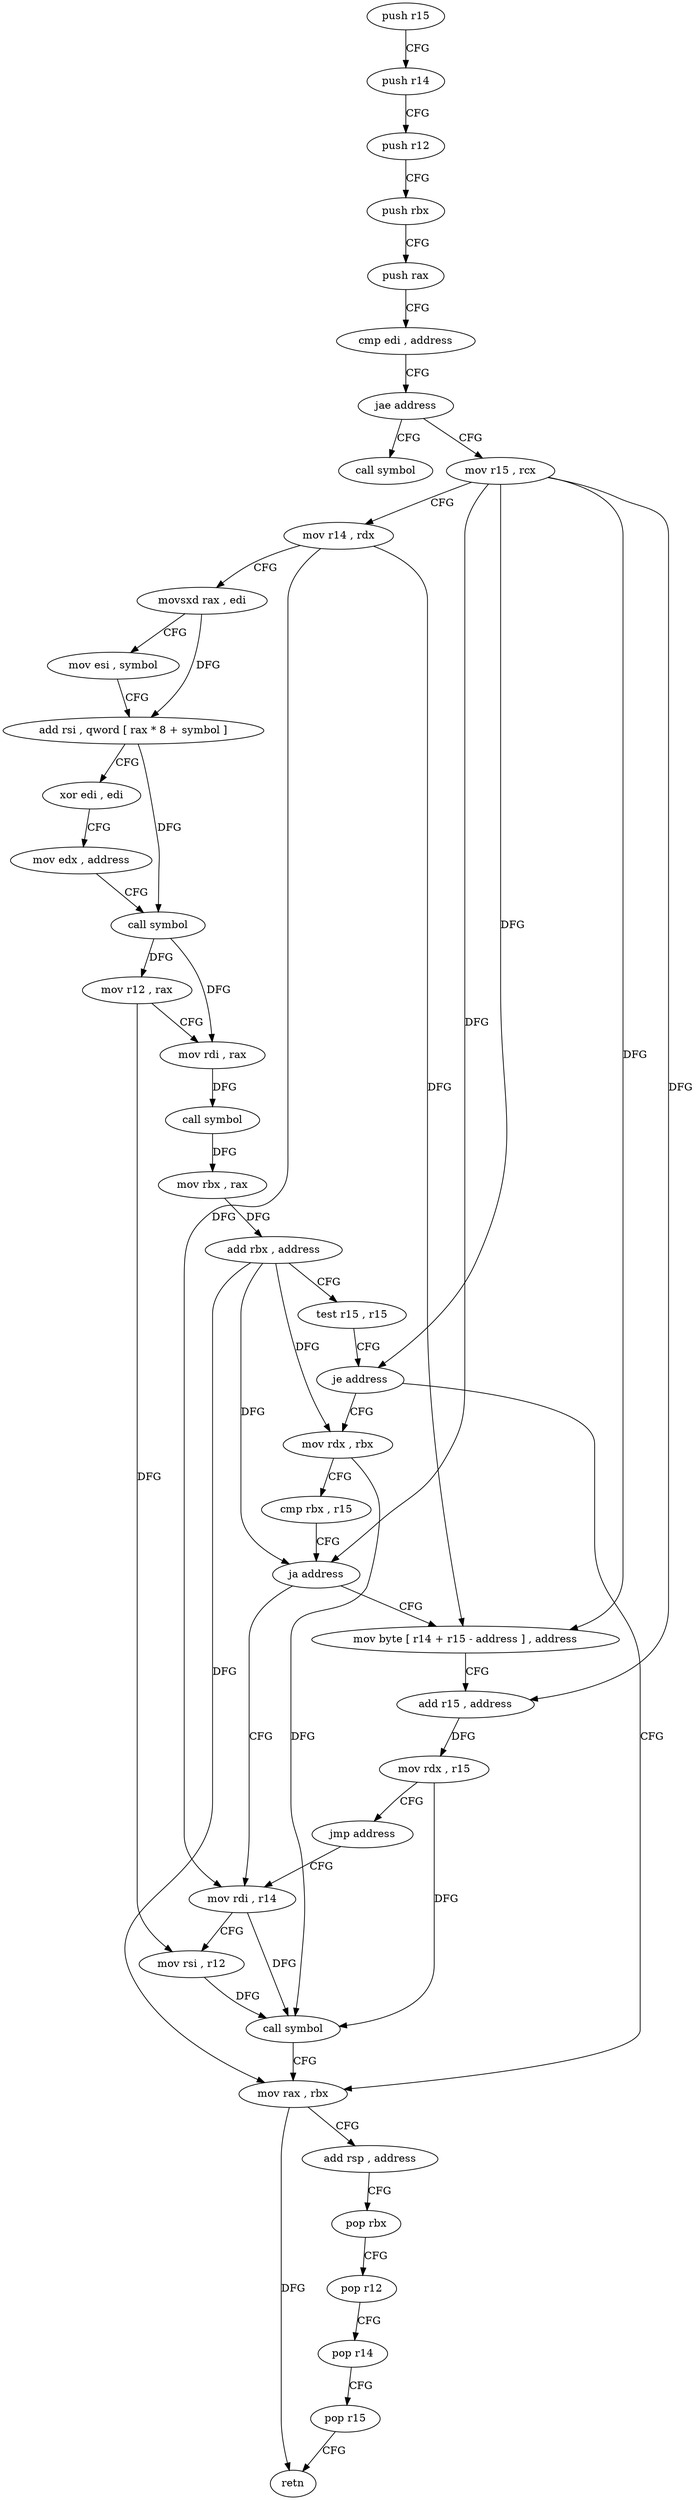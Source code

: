 digraph "func" {
"4217520" [label = "push r15" ]
"4217522" [label = "push r14" ]
"4217524" [label = "push r12" ]
"4217526" [label = "push rbx" ]
"4217527" [label = "push rax" ]
"4217528" [label = "cmp edi , address" ]
"4217531" [label = "jae address" ]
"4217639" [label = "call symbol" ]
"4217533" [label = "mov r15 , rcx" ]
"4217536" [label = "mov r14 , rdx" ]
"4217539" [label = "movsxd rax , edi" ]
"4217542" [label = "mov esi , symbol" ]
"4217547" [label = "add rsi , qword [ rax * 8 + symbol ]" ]
"4217555" [label = "xor edi , edi" ]
"4217557" [label = "mov edx , address" ]
"4217562" [label = "call symbol" ]
"4217567" [label = "mov r12 , rax" ]
"4217570" [label = "mov rdi , rax" ]
"4217573" [label = "call symbol" ]
"4217578" [label = "mov rbx , rax" ]
"4217581" [label = "add rbx , address" ]
"4217585" [label = "test r15 , r15" ]
"4217588" [label = "je address" ]
"4217609" [label = "mov rax , rbx" ]
"4217590" [label = "mov rdx , rbx" ]
"4217612" [label = "add rsp , address" ]
"4217616" [label = "pop rbx" ]
"4217617" [label = "pop r12" ]
"4217619" [label = "pop r14" ]
"4217621" [label = "pop r15" ]
"4217623" [label = "retn" ]
"4217593" [label = "cmp rbx , r15" ]
"4217596" [label = "ja address" ]
"4217624" [label = "mov byte [ r14 + r15 - address ] , address" ]
"4217598" [label = "mov rdi , r14" ]
"4217630" [label = "add r15 , address" ]
"4217634" [label = "mov rdx , r15" ]
"4217637" [label = "jmp address" ]
"4217601" [label = "mov rsi , r12" ]
"4217604" [label = "call symbol" ]
"4217520" -> "4217522" [ label = "CFG" ]
"4217522" -> "4217524" [ label = "CFG" ]
"4217524" -> "4217526" [ label = "CFG" ]
"4217526" -> "4217527" [ label = "CFG" ]
"4217527" -> "4217528" [ label = "CFG" ]
"4217528" -> "4217531" [ label = "CFG" ]
"4217531" -> "4217639" [ label = "CFG" ]
"4217531" -> "4217533" [ label = "CFG" ]
"4217533" -> "4217536" [ label = "CFG" ]
"4217533" -> "4217588" [ label = "DFG" ]
"4217533" -> "4217596" [ label = "DFG" ]
"4217533" -> "4217624" [ label = "DFG" ]
"4217533" -> "4217630" [ label = "DFG" ]
"4217536" -> "4217539" [ label = "CFG" ]
"4217536" -> "4217624" [ label = "DFG" ]
"4217536" -> "4217598" [ label = "DFG" ]
"4217539" -> "4217542" [ label = "CFG" ]
"4217539" -> "4217547" [ label = "DFG" ]
"4217542" -> "4217547" [ label = "CFG" ]
"4217547" -> "4217555" [ label = "CFG" ]
"4217547" -> "4217562" [ label = "DFG" ]
"4217555" -> "4217557" [ label = "CFG" ]
"4217557" -> "4217562" [ label = "CFG" ]
"4217562" -> "4217567" [ label = "DFG" ]
"4217562" -> "4217570" [ label = "DFG" ]
"4217567" -> "4217570" [ label = "CFG" ]
"4217567" -> "4217601" [ label = "DFG" ]
"4217570" -> "4217573" [ label = "DFG" ]
"4217573" -> "4217578" [ label = "DFG" ]
"4217578" -> "4217581" [ label = "DFG" ]
"4217581" -> "4217585" [ label = "CFG" ]
"4217581" -> "4217609" [ label = "DFG" ]
"4217581" -> "4217590" [ label = "DFG" ]
"4217581" -> "4217596" [ label = "DFG" ]
"4217585" -> "4217588" [ label = "CFG" ]
"4217588" -> "4217609" [ label = "CFG" ]
"4217588" -> "4217590" [ label = "CFG" ]
"4217609" -> "4217612" [ label = "CFG" ]
"4217609" -> "4217623" [ label = "DFG" ]
"4217590" -> "4217593" [ label = "CFG" ]
"4217590" -> "4217604" [ label = "DFG" ]
"4217612" -> "4217616" [ label = "CFG" ]
"4217616" -> "4217617" [ label = "CFG" ]
"4217617" -> "4217619" [ label = "CFG" ]
"4217619" -> "4217621" [ label = "CFG" ]
"4217621" -> "4217623" [ label = "CFG" ]
"4217593" -> "4217596" [ label = "CFG" ]
"4217596" -> "4217624" [ label = "CFG" ]
"4217596" -> "4217598" [ label = "CFG" ]
"4217624" -> "4217630" [ label = "CFG" ]
"4217598" -> "4217601" [ label = "CFG" ]
"4217598" -> "4217604" [ label = "DFG" ]
"4217630" -> "4217634" [ label = "DFG" ]
"4217634" -> "4217637" [ label = "CFG" ]
"4217634" -> "4217604" [ label = "DFG" ]
"4217637" -> "4217598" [ label = "CFG" ]
"4217601" -> "4217604" [ label = "DFG" ]
"4217604" -> "4217609" [ label = "CFG" ]
}
